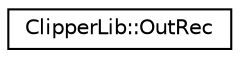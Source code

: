 digraph "Graphical Class Hierarchy"
{
  edge [fontname="Helvetica",fontsize="10",labelfontname="Helvetica",labelfontsize="10"];
  node [fontname="Helvetica",fontsize="10",shape=record];
  rankdir="LR";
  Node1 [label="ClipperLib::OutRec",height=0.2,width=0.4,color="black", fillcolor="white", style="filled",URL="$struct_clipper_lib_1_1_out_rec.html"];
}
